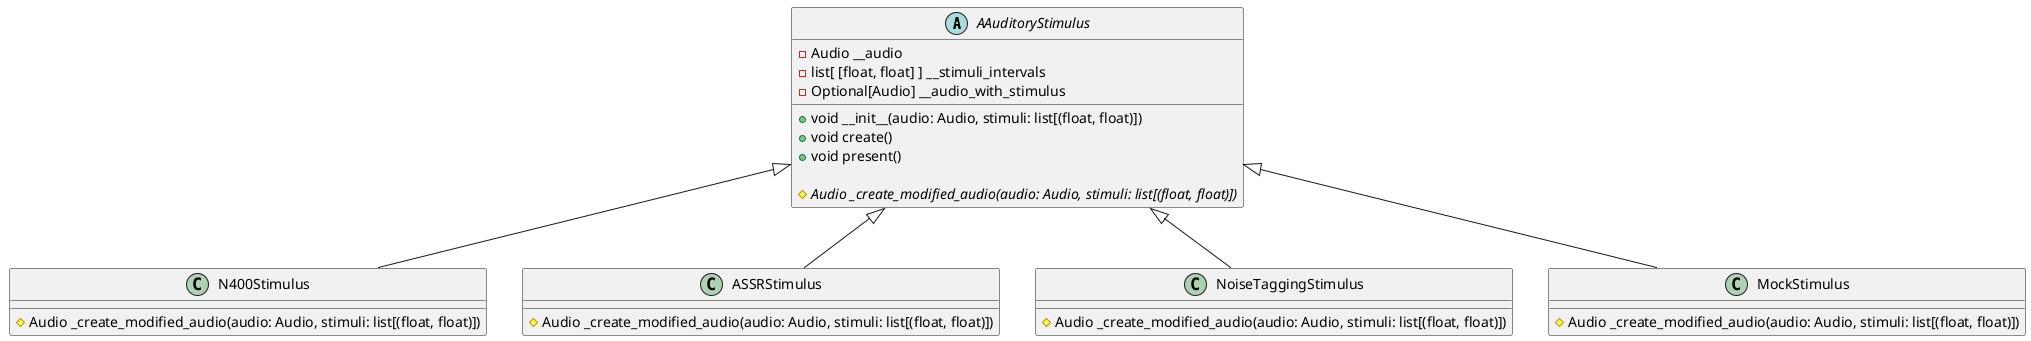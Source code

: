 @startuml

abstract class AAuditoryStimulus {
  -Audio __audio
  -list[ [float, float] ] __stimuli_intervals
  -Optional[Audio] __audio_with_stimulus

  +void __init__(audio: Audio, stimuli: list[(float, float)])
  +void create()
  +void present()

  #Audio {abstract} _create_modified_audio(audio: Audio, stimuli: list[(float, float)])

}


class N400Stimulus {
  #Audio _create_modified_audio(audio: Audio, stimuli: list[(float, float)])
}

class ASSRStimulus {
  #Audio _create_modified_audio(audio: Audio, stimuli: list[(float, float)])
}

class NoiseTaggingStimulus {
  #Audio _create_modified_audio(audio: Audio, stimuli: list[(float, float)])
}


class MockStimulus {
  #Audio _create_modified_audio(audio: Audio, stimuli: list[(float, float)])
}

AAuditoryStimulus <|-- N400Stimulus
AAuditoryStimulus <|-- ASSRStimulus
AAuditoryStimulus <|-- NoiseTaggingStimulus
AAuditoryStimulus <|-- MockStimulus

@enduml
